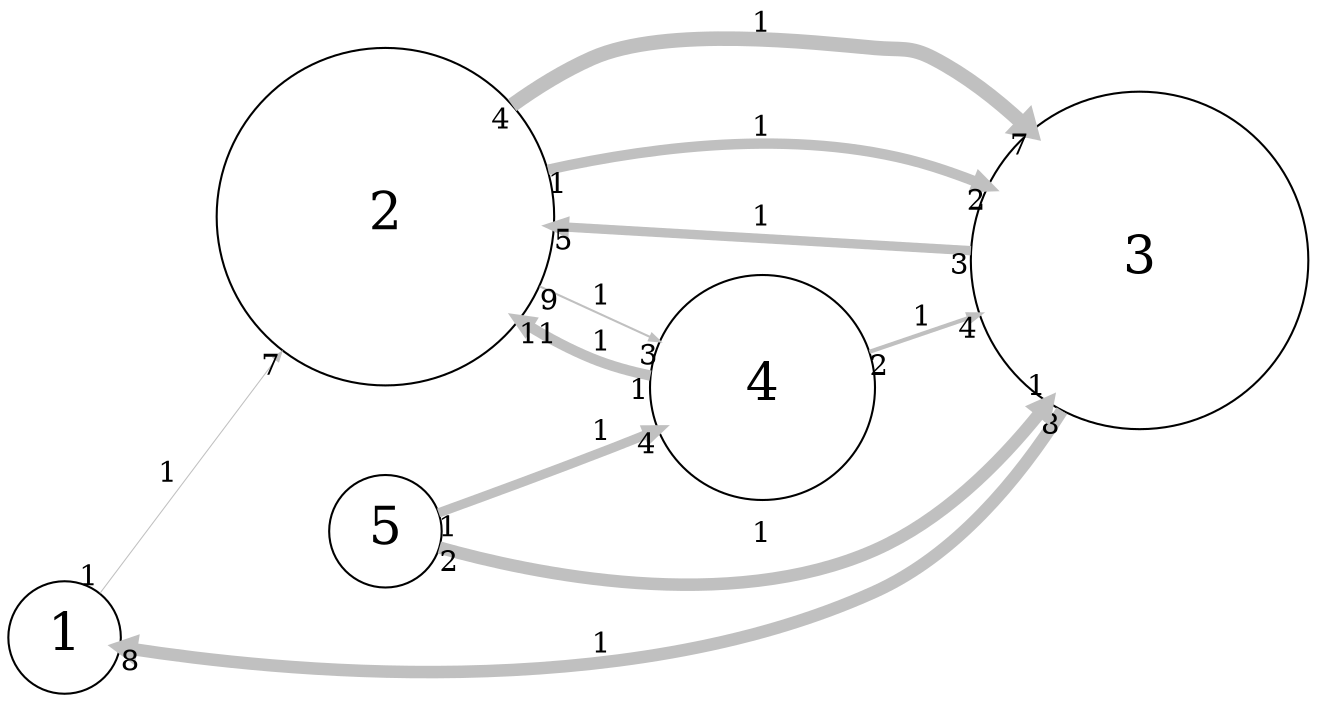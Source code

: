 digraph "" {
	graph [bb="0,0,614.25,339.57",
		overlap=false,
		rankdir=LR,
		ratio=0.5,
		scale=1,
		splines=spline
	];
	node [fontsize=25,
		label="\N",
		shape=circle
	];
	edge [arrowsize=0.5,
		splines=true
	];
	0	[height=0.75,
		label=1,
		pos="27.25,27.069",
		width=0.75];
	1	[height=2.25,
		label=2,
		pos="177.25,225.07",
		width=2.25];
	0 -> 1	[key=0,
		capacity=1,
		color=grey,
		from_pd=0,
		head_lp="122.67,153.8",
		headlabel=7,
		label=1,
		lp="75.25,104.32",
		penwidth=0.5,
		pos="e,126.05,162.05 43.344,49.019 56.93,68.62 77.571,98.018 96.25,123.07 104.62,134.3 113.65,146.1 122.53,157.52",
		pt=20,
		tail_lp="46.719,57.269",
		taillabel=1,
		to_pd=6];
	2	[height=2.25,
		label=3,
		pos="533.25,216.07",
		width=2.25];
	1 -> 2	[key=0,
		capacity=1,
		color=grey,
		from_pd=3,
		head_lp="476.75,269.36",
		headlabel=7,
		label=1,
		lp="355.25,331.32",
		penwidth=7.0,
		pos="e,480.13,277.61 236.97,280.49 249.48,290.35 263.1,299.78 276.88,307.07 328.95,334.62 350.87,321.97 409.25,314.07 432.15,310.97 453.36,\
299.2 471.48,284.84",
		pt=7,
		tail_lp="233.59,288.74",
		taillabel=4,
		to_pd=6];
	1 -> 2	[key=1,
		capacity=1,
		color=grey,
		from_pd=0,
		head_lp="461.75,256.33",
		headlabel=2,
		label=1,
		lp="355.25,272.32",
		penwidth=5.0,
		pos="e,458.37,248.08 254.64,250.34 269.92,254.38 285.97,257.94 301.25,260.07 348.79,266.7 361.68,266.51 409.25,260.07 421.98,258.35 435.1,\
255.23 447.81,251.42",
		pt=11,
		tail_lp="258.02,258.59",
		taillabel=1,
		to_pd=1];
	3	[height=1.5,
		label=4,
		pos="355.25,148.07",
		width=1.5];
	1 -> 3	[key=0,
		capacity=1,
		color=grey,
		from_pd=8,
		head_lp="301.82,177.78",
		headlabel=3,
		label=1,
		lp="280.25,187.32",
		penwidth=1.0,
		pos="e,305.2,169.53 251.87,192.86 267.75,185.91 284.28,178.68 299.3,172.11",
		pt=19,
		tail_lp="255.25,184.61",
		taillabel=9,
		to_pd=2];
	2 -> 0	[key=0,
		capacity=1,
		color=grey,
		from_pd=7,
		head_lp="57.362,13.839",
		headlabel=8,
		label=1,
		lp="280.25,22.319",
		penwidth=6.0,
		pos="e,53.987,22.089 498.88,142.53 478.52,107.16 448.73,68.33 409.25,49.069 294.18,-7.0649 135.74,9.0113 64.968,20.267",
		pt=9,
		tail_lp="495.51,134.28",
		taillabel=8,
		to_pd=7];
	2 -> 1	[key=0,
		capacity=1,
		color=grey,
		from_pd=2,
		head_lp="261.95,214.78",
		headlabel=5,
		label=1,
		lp="355.25,229.32",
		penwidth=4.5,
		pos="e,258.58,223.03 451.93,218.11 397.72,219.49 326.04,221.31 269.64,222.75",
		pt=12,
		tail_lp="448.56,209.86",
		taillabel=3,
		to_pd=4];
	3 -> 1	[key=0,
		capacity=1,
		color=grey,
		from_pd=0,
		head_lp="235.23,184.32",
		headlabel=11,
		label=1,
		lp="280.25,166.32",
		penwidth=5.0,
		pos="e,241.98,176.07 301,152.02 292.76,153.56 284.48,155.67 276.88,158.57 268.34,161.82 259.82,165.93 251.55,170.51",
		pt=11,
		tail_lp="297.62,143.77",
		taillabel=1,
		to_pd=10];
	3 -> 2	[key=0,
		capacity=1,
		color=grey,
		from_pd=1,
		head_lp="453.8,178.81",
		headlabel=4,
		label=1,
		lp="431.25,185.32",
		penwidth=2.0,
		pos="e,457.18,187.06 406.21,167.37 419.84,172.64 434.97,178.48 449.88,184.25",
		pt=17,
		tail_lp="409.59,175.62",
		taillabel=2,
		to_pd=3];
	4	[height=0.75,
		label=5,
		pos="177.25,87.069",
		width=0.75];
	4 -> 2	[key=0,
		capacity=1,
		color=grey,
		from_pd=1,
		head_lp="489.37,153.78",
		headlabel=1,
		label=1,
		lp="355.25,77.319",
		penwidth=6.0,
		pos="e,492.75,145.53 202.94,77.429 246.8,61.912 340.2,36.243 409.25,68.569 440.31,83.113 466.27,109.79 486.22,136.49",
		pt=9,
		tail_lp="206.31,85.679",
		taillabel=2,
		to_pd=0];
	4 -> 3	[key=0,
		capacity=1,
		color=grey,
		from_pd=0,
		head_lp="303.59,115.06",
		headlabel=4,
		label=1,
		lp="280.25,121.32",
		penwidth=4.5,
		pos="e,306.97,123.31 204.25,92.031 225.86,96.527 257.23,103.92 283.62,113.57 288.07,115.19 292.61,117.01 297.13,118.94",
		pt=12,
		tail_lp="207.63,100.28",
		taillabel=1,
		to_pd=3];
}
